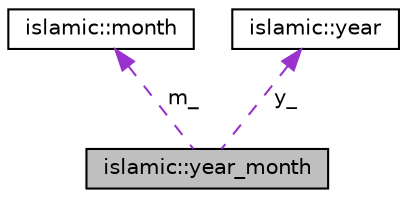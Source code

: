 digraph "islamic::year_month"
{
 // LATEX_PDF_SIZE
  edge [fontname="Helvetica",fontsize="10",labelfontname="Helvetica",labelfontsize="10"];
  node [fontname="Helvetica",fontsize="10",shape=record];
  Node1 [label="islamic::year_month",height=0.2,width=0.4,color="black", fillcolor="grey75", style="filled", fontcolor="black",tooltip=" "];
  Node2 -> Node1 [dir="back",color="darkorchid3",fontsize="10",style="dashed",label=" m_" ];
  Node2 [label="islamic::month",height=0.2,width=0.4,color="black", fillcolor="white", style="filled",URL="$classislamic_1_1month.html",tooltip=" "];
  Node3 -> Node1 [dir="back",color="darkorchid3",fontsize="10",style="dashed",label=" y_" ];
  Node3 [label="islamic::year",height=0.2,width=0.4,color="black", fillcolor="white", style="filled",URL="$classislamic_1_1year.html",tooltip=" "];
}

